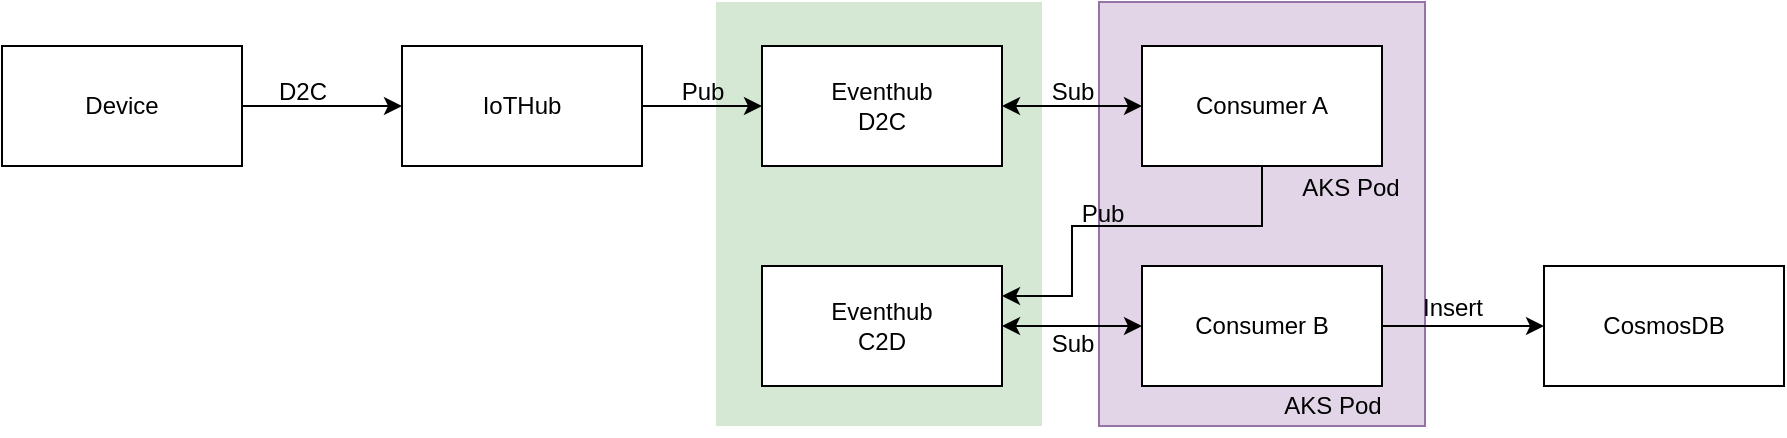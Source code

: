 <mxfile version="26.0.16" pages="4">
  <diagram name="데모환경구성" id="Gy_MAu10I8CRUGXKdw8J">
    <mxGraphModel dx="1434" dy="738" grid="1" gridSize="10" guides="1" tooltips="1" connect="1" arrows="1" fold="1" page="1" pageScale="1" pageWidth="827" pageHeight="1169" math="0" shadow="0">
      <root>
        <mxCell id="0" />
        <mxCell id="1" parent="0" />
        <mxCell id="0w64u3SmMH-cl6TlUpGh-1" value="" style="rounded=0;whiteSpace=wrap;html=1;fillColor=#e1d5e7;strokeColor=#9673a6;" parent="1" vertex="1">
          <mxGeometry x="898.5" y="328" width="163" height="212" as="geometry" />
        </mxCell>
        <mxCell id="YR_MSNFtBX2PaIIzT0BV-8" value="" style="rounded=0;whiteSpace=wrap;html=1;fillColor=#d5e8d4;strokeColor=none;" parent="1" vertex="1">
          <mxGeometry x="707" y="328" width="163" height="212" as="geometry" />
        </mxCell>
        <mxCell id="3QfQ6WHDP116zgrPjMbN-5" style="edgeStyle=orthogonalEdgeStyle;rounded=0;orthogonalLoop=1;jettySize=auto;html=1;" parent="1" source="3QfQ6WHDP116zgrPjMbN-1" target="3QfQ6WHDP116zgrPjMbN-2" edge="1">
          <mxGeometry relative="1" as="geometry" />
        </mxCell>
        <mxCell id="3QfQ6WHDP116zgrPjMbN-1" value="Device" style="rounded=0;whiteSpace=wrap;html=1;" parent="1" vertex="1">
          <mxGeometry x="350" y="350" width="120" height="60" as="geometry" />
        </mxCell>
        <mxCell id="3QfQ6WHDP116zgrPjMbN-6" style="edgeStyle=orthogonalEdgeStyle;rounded=0;orthogonalLoop=1;jettySize=auto;html=1;" parent="1" source="3QfQ6WHDP116zgrPjMbN-2" target="3QfQ6WHDP116zgrPjMbN-3" edge="1">
          <mxGeometry relative="1" as="geometry" />
        </mxCell>
        <mxCell id="3QfQ6WHDP116zgrPjMbN-2" value="IoTHub" style="rounded=0;whiteSpace=wrap;html=1;" parent="1" vertex="1">
          <mxGeometry x="550" y="350" width="120" height="60" as="geometry" />
        </mxCell>
        <mxCell id="3QfQ6WHDP116zgrPjMbN-7" style="edgeStyle=orthogonalEdgeStyle;rounded=0;orthogonalLoop=1;jettySize=auto;html=1;startArrow=classic;startFill=1;" parent="1" source="3QfQ6WHDP116zgrPjMbN-3" target="3QfQ6WHDP116zgrPjMbN-4" edge="1">
          <mxGeometry relative="1" as="geometry" />
        </mxCell>
        <mxCell id="3QfQ6WHDP116zgrPjMbN-3" value="Eventhub&lt;div&gt;D2C&lt;/div&gt;" style="rounded=0;whiteSpace=wrap;html=1;" parent="1" vertex="1">
          <mxGeometry x="730" y="350" width="120" height="60" as="geometry" />
        </mxCell>
        <mxCell id="YR_MSNFtBX2PaIIzT0BV-13" style="edgeStyle=orthogonalEdgeStyle;rounded=0;orthogonalLoop=1;jettySize=auto;html=1;entryX=1;entryY=0.25;entryDx=0;entryDy=0;" parent="1" source="3QfQ6WHDP116zgrPjMbN-4" target="LASlQcamay4YTpXHAxjW-44" edge="1">
          <mxGeometry relative="1" as="geometry">
            <Array as="points">
              <mxPoint x="980" y="440" />
              <mxPoint x="885" y="440" />
              <mxPoint x="885" y="475" />
            </Array>
          </mxGeometry>
        </mxCell>
        <mxCell id="3QfQ6WHDP116zgrPjMbN-4" value="Consumer A" style="rounded=0;whiteSpace=wrap;html=1;" parent="1" vertex="1">
          <mxGeometry x="920" y="350" width="120" height="60" as="geometry" />
        </mxCell>
        <mxCell id="3QfQ6WHDP116zgrPjMbN-8" value="D2C" style="text;html=1;align=center;verticalAlign=middle;resizable=0;points=[];autosize=1;strokeColor=none;fillColor=none;" parent="1" vertex="1">
          <mxGeometry x="475" y="358" width="50" height="30" as="geometry" />
        </mxCell>
        <mxCell id="3QfQ6WHDP116zgrPjMbN-9" value="Pub" style="text;html=1;align=center;verticalAlign=middle;resizable=0;points=[];autosize=1;strokeColor=none;fillColor=none;" parent="1" vertex="1">
          <mxGeometry x="680" y="358" width="40" height="30" as="geometry" />
        </mxCell>
        <mxCell id="3QfQ6WHDP116zgrPjMbN-10" value="Sub" style="text;html=1;align=center;verticalAlign=middle;resizable=0;points=[];autosize=1;strokeColor=none;fillColor=none;" parent="1" vertex="1">
          <mxGeometry x="865" y="358" width="40" height="30" as="geometry" />
        </mxCell>
        <mxCell id="LASlQcamay4YTpXHAxjW-44" value="Eventhub&lt;div&gt;C2D&lt;/div&gt;" style="rounded=0;whiteSpace=wrap;html=1;" parent="1" vertex="1">
          <mxGeometry x="730" y="460" width="120" height="60" as="geometry" />
        </mxCell>
        <mxCell id="YR_MSNFtBX2PaIIzT0BV-1" value="AKS Pod" style="text;html=1;align=center;verticalAlign=middle;resizable=0;points=[];autosize=1;strokeColor=none;fillColor=none;" parent="1" vertex="1">
          <mxGeometry x="989" y="406" width="70" height="30" as="geometry" />
        </mxCell>
        <mxCell id="YR_MSNFtBX2PaIIzT0BV-7" style="edgeStyle=orthogonalEdgeStyle;rounded=0;orthogonalLoop=1;jettySize=auto;html=1;" parent="1" source="YR_MSNFtBX2PaIIzT0BV-2" target="YR_MSNFtBX2PaIIzT0BV-6" edge="1">
          <mxGeometry relative="1" as="geometry" />
        </mxCell>
        <mxCell id="YR_MSNFtBX2PaIIzT0BV-10" style="edgeStyle=orthogonalEdgeStyle;rounded=0;orthogonalLoop=1;jettySize=auto;html=1;startArrow=classic;startFill=1;" parent="1" source="YR_MSNFtBX2PaIIzT0BV-2" target="LASlQcamay4YTpXHAxjW-44" edge="1">
          <mxGeometry relative="1" as="geometry" />
        </mxCell>
        <mxCell id="YR_MSNFtBX2PaIIzT0BV-2" value="Consumer&amp;nbsp;&lt;span style=&quot;background-color: transparent; color: light-dark(rgb(0, 0, 0), rgb(255, 255, 255));&quot;&gt;B&lt;/span&gt;" style="rounded=0;whiteSpace=wrap;html=1;" parent="1" vertex="1">
          <mxGeometry x="920" y="460" width="120" height="60" as="geometry" />
        </mxCell>
        <mxCell id="YR_MSNFtBX2PaIIzT0BV-3" value="AKS Pod" style="text;html=1;align=center;verticalAlign=middle;resizable=0;points=[];autosize=1;strokeColor=none;fillColor=none;" parent="1" vertex="1">
          <mxGeometry x="980" y="515" width="70" height="30" as="geometry" />
        </mxCell>
        <mxCell id="YR_MSNFtBX2PaIIzT0BV-6" value="CosmosDB" style="rounded=0;whiteSpace=wrap;html=1;" parent="1" vertex="1">
          <mxGeometry x="1121" y="460" width="120" height="60" as="geometry" />
        </mxCell>
        <mxCell id="YR_MSNFtBX2PaIIzT0BV-11" value="Sub" style="text;html=1;align=center;verticalAlign=middle;resizable=0;points=[];autosize=1;strokeColor=none;fillColor=none;" parent="1" vertex="1">
          <mxGeometry x="865" y="484" width="40" height="30" as="geometry" />
        </mxCell>
        <mxCell id="YR_MSNFtBX2PaIIzT0BV-12" value="Pub" style="text;html=1;align=center;verticalAlign=middle;resizable=0;points=[];autosize=1;strokeColor=none;fillColor=none;" parent="1" vertex="1">
          <mxGeometry x="880" y="419" width="40" height="30" as="geometry" />
        </mxCell>
        <mxCell id="YR_MSNFtBX2PaIIzT0BV-14" value="Insert" style="text;html=1;align=center;verticalAlign=middle;resizable=0;points=[];autosize=1;strokeColor=none;fillColor=none;" parent="1" vertex="1">
          <mxGeometry x="1050" y="466" width="50" height="30" as="geometry" />
        </mxCell>
      </root>
    </mxGraphModel>
  </diagram>
  <diagram id="63EEbNXd9l58lLF-qReM" name="IoTHub">
    <mxGraphModel dx="2261" dy="738" grid="1" gridSize="10" guides="1" tooltips="1" connect="1" arrows="1" fold="1" page="1" pageScale="1" pageWidth="827" pageHeight="1169" math="0" shadow="0">
      <root>
        <mxCell id="0" />
        <mxCell id="1" parent="0" />
        <mxCell id="2hbVpGD8W-kF15XgmGMa-1" value="" style="outlineConnect=0;dashed=0;verticalLabelPosition=bottom;verticalAlign=top;align=center;html=1;shape=mxgraph.aws3.alexa_enabled_device;fillColor=#5294CF;gradientColor=none;" parent="1" vertex="1">
          <mxGeometry x="20" y="323.25" width="79.5" height="79.5" as="geometry" />
        </mxCell>
        <mxCell id="2hbVpGD8W-kF15XgmGMa-2" value="" style="image;aspect=fixed;html=1;points=[];align=center;fontSize=12;image=img/lib/azure2/iot/IoT_Hub.svg;" parent="1" vertex="1">
          <mxGeometry x="740" y="331" width="64" height="64" as="geometry" />
        </mxCell>
        <mxCell id="2hbVpGD8W-kF15XgmGMa-3" value="" style="image;aspect=fixed;html=1;points=[];align=center;fontSize=12;image=img/lib/azure2/iot/Device_Provisioning_Services.svg;" parent="1" vertex="1">
          <mxGeometry x="410" y="329" width="64" height="66" as="geometry" />
        </mxCell>
        <mxCell id="2hbVpGD8W-kF15XgmGMa-4" value="" style="endArrow=none;dashed=1;html=1;rounded=0;" parent="1" edge="1">
          <mxGeometry width="50" height="50" relative="1" as="geometry">
            <mxPoint x="60" y="740" as="sourcePoint" />
            <mxPoint x="60" y="420" as="targetPoint" />
          </mxGeometry>
        </mxCell>
        <mxCell id="2hbVpGD8W-kF15XgmGMa-5" value="" style="endArrow=none;dashed=1;html=1;rounded=0;" parent="1" edge="1">
          <mxGeometry width="50" height="50" relative="1" as="geometry">
            <mxPoint x="441.5" y="740" as="sourcePoint" />
            <mxPoint x="441.5" y="420" as="targetPoint" />
          </mxGeometry>
        </mxCell>
        <mxCell id="2hbVpGD8W-kF15XgmGMa-6" value="" style="endArrow=none;dashed=1;html=1;rounded=0;" parent="1" edge="1">
          <mxGeometry width="50" height="50" relative="1" as="geometry">
            <mxPoint x="760" y="745" as="sourcePoint" />
            <mxPoint x="760" y="425" as="targetPoint" />
          </mxGeometry>
        </mxCell>
        <mxCell id="2hbVpGD8W-kF15XgmGMa-7" value="" style="endArrow=classic;html=1;rounded=0;" parent="1" edge="1">
          <mxGeometry width="50" height="50" relative="1" as="geometry">
            <mxPoint x="450" y="460" as="sourcePoint" />
            <mxPoint x="750" y="460" as="targetPoint" />
          </mxGeometry>
        </mxCell>
        <mxCell id="2hbVpGD8W-kF15XgmGMa-8" value="Link 연결" style="text;html=1;align=center;verticalAlign=middle;resizable=0;points=[];autosize=1;strokeColor=none;fillColor=none;" parent="1" vertex="1">
          <mxGeometry x="440" y="428" width="70" height="30" as="geometry" />
        </mxCell>
        <mxCell id="2hbVpGD8W-kF15XgmGMa-9" value="" style="endArrow=classic;html=1;rounded=0;" parent="1" edge="1">
          <mxGeometry width="50" height="50" relative="1" as="geometry">
            <mxPoint x="70" y="520" as="sourcePoint" />
            <mxPoint x="430" y="520" as="targetPoint" />
          </mxGeometry>
        </mxCell>
        <mxCell id="2hbVpGD8W-kF15XgmGMa-10" value="연결요청" style="text;html=1;align=center;verticalAlign=middle;resizable=0;points=[];autosize=1;strokeColor=none;fillColor=none;" parent="1" vertex="1">
          <mxGeometry x="245" y="488" width="70" height="30" as="geometry" />
        </mxCell>
        <mxCell id="2hbVpGD8W-kF15XgmGMa-11" value="" style="endArrow=classic;html=1;rounded=0;" parent="1" edge="1">
          <mxGeometry width="50" height="50" relative="1" as="geometry">
            <mxPoint x="430" y="584" as="sourcePoint" />
            <mxPoint x="80" y="584" as="targetPoint" />
          </mxGeometry>
        </mxCell>
        <mxCell id="2hbVpGD8W-kF15XgmGMa-12" value="IoTHub 연결정보 전송" style="text;html=1;align=center;verticalAlign=middle;resizable=0;points=[];autosize=1;strokeColor=none;fillColor=none;" parent="1" vertex="1">
          <mxGeometry x="140" y="548" width="140" height="30" as="geometry" />
        </mxCell>
        <mxCell id="2hbVpGD8W-kF15XgmGMa-13" value="" style="endArrow=classic;html=1;rounded=0;" parent="1" edge="1">
          <mxGeometry width="50" height="50" relative="1" as="geometry">
            <mxPoint x="70" y="640" as="sourcePoint" />
            <mxPoint x="740" y="640" as="targetPoint" />
          </mxGeometry>
        </mxCell>
        <mxCell id="2hbVpGD8W-kF15XgmGMa-14" value="IoTHub 연결 요청 Connected" style="text;html=1;align=center;verticalAlign=middle;resizable=0;points=[];autosize=1;strokeColor=none;fillColor=none;" parent="1" vertex="1">
          <mxGeometry x="70" y="608" width="180" height="30" as="geometry" />
        </mxCell>
        <mxCell id="UHLiWC09wlbx7368hRoC-2" style="edgeStyle=orthogonalEdgeStyle;rounded=0;orthogonalLoop=1;jettySize=auto;html=1;" parent="1" source="UHLiWC09wlbx7368hRoC-3" target="UHLiWC09wlbx7368hRoC-5" edge="1">
          <mxGeometry relative="1" as="geometry">
            <Array as="points">
              <mxPoint x="160" y="1010" />
              <mxPoint x="160" y="1010" />
            </Array>
          </mxGeometry>
        </mxCell>
        <mxCell id="UHLiWC09wlbx7368hRoC-3" value="Device" style="rounded=0;whiteSpace=wrap;html=1;" parent="1" vertex="1">
          <mxGeometry x="-10" y="1000" width="120" height="30" as="geometry" />
        </mxCell>
        <mxCell id="UHLiWC09wlbx7368hRoC-4" style="edgeStyle=orthogonalEdgeStyle;rounded=0;orthogonalLoop=1;jettySize=auto;html=1;entryX=0;entryY=0.5;entryDx=0;entryDy=0;" parent="1" source="UHLiWC09wlbx7368hRoC-5" target="UHLiWC09wlbx7368hRoC-6" edge="1">
          <mxGeometry relative="1" as="geometry">
            <Array as="points">
              <mxPoint x="480" y="1015" />
              <mxPoint x="480" y="935" />
            </Array>
          </mxGeometry>
        </mxCell>
        <mxCell id="cKv4bgWYW7p84ZU6TEcU-6" style="edgeStyle=orthogonalEdgeStyle;rounded=0;orthogonalLoop=1;jettySize=auto;html=1;entryX=0;entryY=0.5;entryDx=0;entryDy=0;" parent="1" source="UHLiWC09wlbx7368hRoC-5" target="UHLiWC09wlbx7368hRoC-12" edge="1">
          <mxGeometry relative="1" as="geometry">
            <Array as="points">
              <mxPoint x="480" y="1015" />
              <mxPoint x="480" y="1095" />
            </Array>
          </mxGeometry>
        </mxCell>
        <mxCell id="UHLiWC09wlbx7368hRoC-5" value="IoTHub" style="rounded=0;whiteSpace=wrap;html=1;" parent="1" vertex="1">
          <mxGeometry x="340" y="1000" width="120" height="30" as="geometry" />
        </mxCell>
        <mxCell id="UHLiWC09wlbx7368hRoC-17" style="edgeStyle=orthogonalEdgeStyle;rounded=0;orthogonalLoop=1;jettySize=auto;html=1;entryX=0;entryY=0.5;entryDx=0;entryDy=0;" parent="1" source="UHLiWC09wlbx7368hRoC-6" target="UHLiWC09wlbx7368hRoC-16" edge="1">
          <mxGeometry relative="1" as="geometry" />
        </mxCell>
        <mxCell id="UHLiWC09wlbx7368hRoC-6" value="Eventhub" style="rounded=0;whiteSpace=wrap;html=1;" parent="1" vertex="1">
          <mxGeometry x="560" y="920" width="120" height="30" as="geometry" />
        </mxCell>
        <mxCell id="UHLiWC09wlbx7368hRoC-7" value="&lt;div&gt;2) Device Twin Change Events&lt;/div&gt;" style="text;html=1;align=center;verticalAlign=middle;resizable=0;points=[];autosize=1;strokeColor=none;fillColor=none;" parent="1" vertex="1">
          <mxGeometry x="130" y="1020" width="190" height="30" as="geometry" />
        </mxCell>
        <mxCell id="UHLiWC09wlbx7368hRoC-8" value="1) Device Telemetry Message" style="text;html=1;align=center;verticalAlign=middle;resizable=0;points=[];autosize=1;strokeColor=none;fillColor=none;" parent="1" vertex="1">
          <mxGeometry x="135" y="980" width="180" height="30" as="geometry" />
        </mxCell>
        <mxCell id="UHLiWC09wlbx7368hRoC-9" style="edgeStyle=orthogonalEdgeStyle;rounded=0;orthogonalLoop=1;jettySize=auto;html=1;" parent="1" edge="1">
          <mxGeometry relative="1" as="geometry">
            <mxPoint x="110" y="1020" as="sourcePoint" />
            <mxPoint x="340" y="1020" as="targetPoint" />
            <Array as="points">
              <mxPoint x="160" y="1020" />
              <mxPoint x="160" y="1020" />
            </Array>
          </mxGeometry>
        </mxCell>
        <mxCell id="UHLiWC09wlbx7368hRoC-10" value="Routing" style="text;html=1;align=center;verticalAlign=middle;resizable=0;points=[];autosize=1;strokeColor=none;fillColor=none;" parent="1" vertex="1">
          <mxGeometry x="474" y="910" width="60" height="30" as="geometry" />
        </mxCell>
        <mxCell id="UHLiWC09wlbx7368hRoC-19" style="edgeStyle=orthogonalEdgeStyle;rounded=0;orthogonalLoop=1;jettySize=auto;html=1;" parent="1" source="UHLiWC09wlbx7368hRoC-12" target="UHLiWC09wlbx7368hRoC-18" edge="1">
          <mxGeometry relative="1" as="geometry" />
        </mxCell>
        <mxCell id="UHLiWC09wlbx7368hRoC-12" value="Eventhub" style="rounded=0;whiteSpace=wrap;html=1;" parent="1" vertex="1">
          <mxGeometry x="560" y="1080" width="120" height="30" as="geometry" />
        </mxCell>
        <mxCell id="UHLiWC09wlbx7368hRoC-13" value="Routing" style="text;html=1;align=center;verticalAlign=middle;resizable=0;points=[];autosize=1;strokeColor=none;fillColor=none;" parent="1" vertex="1">
          <mxGeometry x="474" y="1090" width="60" height="30" as="geometry" />
        </mxCell>
        <mxCell id="UHLiWC09wlbx7368hRoC-16" value="AKS Pod" style="rounded=0;whiteSpace=wrap;html=1;" parent="1" vertex="1">
          <mxGeometry x="730" y="920" width="120" height="30" as="geometry" />
        </mxCell>
        <mxCell id="UHLiWC09wlbx7368hRoC-18" value="AKS Pod" style="rounded=0;whiteSpace=wrap;html=1;" parent="1" vertex="1">
          <mxGeometry x="735" y="1080" width="120" height="30" as="geometry" />
        </mxCell>
        <mxCell id="UHLiWC09wlbx7368hRoC-21" value="D2C 메시지 처리" style="text;html=1;align=center;verticalAlign=middle;resizable=0;points=[];autosize=1;strokeColor=none;fillColor=none;" parent="1" vertex="1">
          <mxGeometry x="735" y="890" width="110" height="30" as="geometry" />
        </mxCell>
        <mxCell id="UHLiWC09wlbx7368hRoC-22" value="Twin 메시지 처리" style="text;html=1;align=center;verticalAlign=middle;resizable=0;points=[];autosize=1;strokeColor=none;fillColor=none;" parent="1" vertex="1">
          <mxGeometry x="740" y="1050" width="110" height="30" as="geometry" />
        </mxCell>
        <mxCell id="cKv4bgWYW7p84ZU6TEcU-1" value="" style="endArrow=none;html=1;rounded=0;startArrow=classic;startFill=0;" parent="1" edge="1">
          <mxGeometry width="50" height="50" relative="1" as="geometry">
            <mxPoint x="70" y="670" as="sourcePoint" />
            <mxPoint x="740" y="670" as="targetPoint" />
          </mxGeometry>
        </mxCell>
        <mxCell id="cKv4bgWYW7p84ZU6TEcU-2" value="Twin Change Event - Desired 전달" style="text;html=1;align=center;verticalAlign=middle;resizable=0;points=[];autosize=1;strokeColor=none;fillColor=none;" parent="1" vertex="1">
          <mxGeometry x="545" y="646" width="210" height="30" as="geometry" />
        </mxCell>
        <mxCell id="cKv4bgWYW7p84ZU6TEcU-3" value="" style="endArrow=classic;html=1;rounded=0;startArrow=none;startFill=0;endFill=1;" parent="1" edge="1">
          <mxGeometry width="50" height="50" relative="1" as="geometry">
            <mxPoint x="70" y="720" as="sourcePoint" />
            <mxPoint x="740" y="720" as="targetPoint" />
          </mxGeometry>
        </mxCell>
        <mxCell id="cKv4bgWYW7p84ZU6TEcU-4" value="Twin Change Event - Reported 전달" style="text;html=1;align=center;verticalAlign=middle;resizable=0;points=[];autosize=1;strokeColor=none;fillColor=none;" parent="1" vertex="1">
          <mxGeometry x="70" y="690" width="210" height="30" as="geometry" />
        </mxCell>
      </root>
    </mxGraphModel>
  </diagram>
  <diagram id="M0BhFZu0r24gku4almAI" name="Eventhub">
    <mxGraphModel dx="1434" dy="738" grid="1" gridSize="10" guides="1" tooltips="1" connect="1" arrows="1" fold="1" page="1" pageScale="1" pageWidth="827" pageHeight="1169" math="0" shadow="0">
      <root>
        <mxCell id="0" />
        <mxCell id="1" parent="0" />
        <mxCell id="eOPevNgycxf80g2ltMbL-1" value="Partition" style="rounded=0;whiteSpace=wrap;html=1;" parent="1" vertex="1">
          <mxGeometry x="90" y="270" width="120" height="30" as="geometry" />
        </mxCell>
        <mxCell id="n-RJKLV1HB8E8sAymLWs-14" style="edgeStyle=orthogonalEdgeStyle;rounded=0;orthogonalLoop=1;jettySize=auto;html=1;entryX=1;entryY=0.5;entryDx=0;entryDy=0;fillColor=#d5e8d4;strokeColor=#82b366;" parent="1" source="eOPevNgycxf80g2ltMbL-5" target="eOPevNgycxf80g2ltMbL-18" edge="1">
          <mxGeometry relative="1" as="geometry" />
        </mxCell>
        <mxCell id="eOPevNgycxf80g2ltMbL-5" value="ConsumerGroup A" style="rounded=0;whiteSpace=wrap;html=1;fillColor=#d5e8d4;strokeColor=#82b366;" parent="1" vertex="1">
          <mxGeometry x="310" y="230.0" width="120" height="30" as="geometry" />
        </mxCell>
        <mxCell id="eOPevNgycxf80g2ltMbL-6" style="edgeStyle=orthogonalEdgeStyle;rounded=0;orthogonalLoop=1;jettySize=auto;html=1;entryX=1;entryY=0.5;entryDx=0;entryDy=0;fillColor=#d5e8d4;strokeColor=#82b366;" parent="1" source="eOPevNgycxf80g2ltMbL-7" target="eOPevNgycxf80g2ltMbL-5" edge="1">
          <mxGeometry relative="1" as="geometry" />
        </mxCell>
        <mxCell id="n-RJKLV1HB8E8sAymLWs-15" style="edgeStyle=orthogonalEdgeStyle;rounded=0;orthogonalLoop=1;jettySize=auto;html=1;entryX=1;entryY=0.75;entryDx=0;entryDy=0;" parent="1" source="eOPevNgycxf80g2ltMbL-7" target="eOPevNgycxf80g2ltMbL-14" edge="1">
          <mxGeometry relative="1" as="geometry">
            <Array as="points">
              <mxPoint x="570" y="123" />
            </Array>
          </mxGeometry>
        </mxCell>
        <mxCell id="eOPevNgycxf80g2ltMbL-7" value="Consumer Process" style="rounded=0;whiteSpace=wrap;html=1;fillColor=#f5f5f5;strokeColor=#666666;fontColor=#333333;" parent="1" vertex="1">
          <mxGeometry x="510" y="190" width="120" height="30" as="geometry" />
        </mxCell>
        <mxCell id="eOPevNgycxf80g2ltMbL-8" style="edgeStyle=orthogonalEdgeStyle;rounded=0;orthogonalLoop=1;jettySize=auto;html=1;entryX=1;entryY=0.5;entryDx=0;entryDy=0;" parent="1" source="eOPevNgycxf80g2ltMbL-9" target="eOPevNgycxf80g2ltMbL-5" edge="1">
          <mxGeometry relative="1" as="geometry" />
        </mxCell>
        <mxCell id="eOPevNgycxf80g2ltMbL-9" value="Consumer Process" style="rounded=0;whiteSpace=wrap;html=1;fillColor=#f5f5f5;fontColor=#333333;strokeColor=#666666;" parent="1" vertex="1">
          <mxGeometry x="510" y="230.0" width="120" height="30" as="geometry" />
        </mxCell>
        <mxCell id="eOPevNgycxf80g2ltMbL-10" style="edgeStyle=orthogonalEdgeStyle;rounded=0;orthogonalLoop=1;jettySize=auto;html=1;entryX=1;entryY=0.5;entryDx=0;entryDy=0;" parent="1" target="eOPevNgycxf80g2ltMbL-5" edge="1">
          <mxGeometry relative="1" as="geometry">
            <mxPoint x="510" y="285.029" as="sourcePoint" />
          </mxGeometry>
        </mxCell>
        <mxCell id="eOPevNgycxf80g2ltMbL-11" value="Consumer Process" style="rounded=0;whiteSpace=wrap;html=1;fillColor=#f5f5f5;fontColor=#333333;strokeColor=#666666;" parent="1" vertex="1">
          <mxGeometry x="510" y="275.03" width="120" height="30" as="geometry" />
        </mxCell>
        <mxCell id="eOPevNgycxf80g2ltMbL-14" value="Storage Blob" style="rounded=0;whiteSpace=wrap;html=1;" parent="1" vertex="1">
          <mxGeometry x="300" y="100.0" width="120" height="30" as="geometry" />
        </mxCell>
        <mxCell id="eOPevNgycxf80g2ltMbL-15" value="(Partition) Offset" style="text;html=1;align=center;verticalAlign=middle;resizable=0;points=[];autosize=1;strokeColor=none;fillColor=none;" parent="1" vertex="1">
          <mxGeometry x="325" y="50" width="110" height="30" as="geometry" />
        </mxCell>
        <mxCell id="eOPevNgycxf80g2ltMbL-16" value="(Partition) Ownership" style="text;html=1;align=center;verticalAlign=middle;resizable=0;points=[];autosize=1;strokeColor=none;fillColor=none;" parent="1" vertex="1">
          <mxGeometry x="300" y="70" width="140" height="30" as="geometry" />
        </mxCell>
        <mxCell id="eOPevNgycxf80g2ltMbL-17" value="Partition" style="rounded=0;whiteSpace=wrap;html=1;" parent="1" vertex="1">
          <mxGeometry x="90" y="230.0" width="120" height="30" as="geometry" />
        </mxCell>
        <mxCell id="eOPevNgycxf80g2ltMbL-18" value="Partition" style="rounded=0;whiteSpace=wrap;html=1;fillColor=#d5e8d4;strokeColor=#82b366;" parent="1" vertex="1">
          <mxGeometry x="90" y="190.0" width="120" height="30" as="geometry" />
        </mxCell>
        <mxCell id="n-RJKLV1HB8E8sAymLWs-2" style="edgeStyle=orthogonalEdgeStyle;rounded=0;orthogonalLoop=1;jettySize=auto;html=1;entryX=1;entryY=0.75;entryDx=0;entryDy=0;fillColor=#dae8fc;strokeColor=#6c8ebf;" parent="1" source="eOPevNgycxf80g2ltMbL-19" target="eOPevNgycxf80g2ltMbL-18" edge="1">
          <mxGeometry relative="1" as="geometry" />
        </mxCell>
        <mxCell id="eOPevNgycxf80g2ltMbL-19" value="ConsumerGroup B" style="rounded=0;whiteSpace=wrap;html=1;fillColor=#dae8fc;strokeColor=#6c8ebf;" parent="1" vertex="1">
          <mxGeometry x="310" y="305.03" width="120" height="30" as="geometry" />
        </mxCell>
        <mxCell id="n-RJKLV1HB8E8sAymLWs-4" style="edgeStyle=orthogonalEdgeStyle;rounded=0;orthogonalLoop=1;jettySize=auto;html=1;entryX=1;entryY=0.5;entryDx=0;entryDy=0;fillColor=#dae8fc;strokeColor=#6c8ebf;" parent="1" source="n-RJKLV1HB8E8sAymLWs-5" target="eOPevNgycxf80g2ltMbL-19" edge="1">
          <mxGeometry relative="1" as="geometry">
            <mxPoint x="430" y="375" as="targetPoint" />
          </mxGeometry>
        </mxCell>
        <mxCell id="n-RJKLV1HB8E8sAymLWs-5" value="Consumer Process" style="rounded=0;whiteSpace=wrap;html=1;fillColor=#f5f5f5;strokeColor=#666666;fontColor=#333333;" parent="1" vertex="1">
          <mxGeometry x="510" y="320" width="120" height="30" as="geometry" />
        </mxCell>
        <mxCell id="n-RJKLV1HB8E8sAymLWs-6" style="edgeStyle=orthogonalEdgeStyle;rounded=0;orthogonalLoop=1;jettySize=auto;html=1;entryX=1;entryY=0.5;entryDx=0;entryDy=0;" parent="1" source="n-RJKLV1HB8E8sAymLWs-7" target="eOPevNgycxf80g2ltMbL-19" edge="1">
          <mxGeometry relative="1" as="geometry">
            <mxPoint x="430" y="375" as="targetPoint" />
          </mxGeometry>
        </mxCell>
        <mxCell id="n-RJKLV1HB8E8sAymLWs-7" value="Consumer Process" style="rounded=0;whiteSpace=wrap;html=1;fillColor=#f5f5f5;fontColor=#333333;strokeColor=#666666;" parent="1" vertex="1">
          <mxGeometry x="510" y="360" width="120" height="30" as="geometry" />
        </mxCell>
        <mxCell id="n-RJKLV1HB8E8sAymLWs-8" style="edgeStyle=orthogonalEdgeStyle;rounded=0;orthogonalLoop=1;jettySize=auto;html=1;entryX=1;entryY=0.5;entryDx=0;entryDy=0;" parent="1" target="eOPevNgycxf80g2ltMbL-19" edge="1">
          <mxGeometry relative="1" as="geometry">
            <mxPoint x="510" y="415.029" as="sourcePoint" />
            <mxPoint x="430" y="375" as="targetPoint" />
          </mxGeometry>
        </mxCell>
        <mxCell id="n-RJKLV1HB8E8sAymLWs-9" value="Consumer Process" style="rounded=0;whiteSpace=wrap;html=1;fillColor=#f5f5f5;fontColor=#333333;strokeColor=#666666;" parent="1" vertex="1">
          <mxGeometry x="510" y="405.03" width="120" height="30" as="geometry" />
        </mxCell>
        <mxCell id="n-RJKLV1HB8E8sAymLWs-10" value="Partition" style="rounded=0;whiteSpace=wrap;html=1;" parent="1" vertex="1">
          <mxGeometry x="90" y="310" width="120" height="30" as="geometry" />
        </mxCell>
        <mxCell id="n-RJKLV1HB8E8sAymLWs-11" value="Partition" style="rounded=0;whiteSpace=wrap;html=1;" parent="1" vertex="1">
          <mxGeometry x="90" y="350" width="120" height="30" as="geometry" />
        </mxCell>
        <mxCell id="n-RJKLV1HB8E8sAymLWs-12" value="Partition" style="rounded=0;whiteSpace=wrap;html=1;" parent="1" vertex="1">
          <mxGeometry x="90" y="390" width="120" height="30" as="geometry" />
        </mxCell>
        <mxCell id="n-RJKLV1HB8E8sAymLWs-13" value="Partition" style="rounded=0;whiteSpace=wrap;html=1;" parent="1" vertex="1">
          <mxGeometry x="90" y="430" width="120" height="30" as="geometry" />
        </mxCell>
        <mxCell id="n-RJKLV1HB8E8sAymLWs-16" value="Record Offset" style="text;html=1;align=center;verticalAlign=middle;resizable=0;points=[];autosize=1;strokeColor=none;fillColor=none;" parent="1" vertex="1">
          <mxGeometry x="460" y="98" width="100" height="30" as="geometry" />
        </mxCell>
        <mxCell id="RHlTa7bVfqyk_7Qsz7CD-1" value="*5 Consumer Group/Partition&lt;div&gt;*1 TU: 1 MB/s (1000 events/s) | 2 MB/s (4096 events/s)&lt;/div&gt;" style="text;html=1;align=left;verticalAlign=middle;resizable=0;points=[];autosize=1;strokeColor=none;fillColor=none;fontStyle=1" parent="1" vertex="1">
          <mxGeometry x="5" y="150" width="320" height="40" as="geometry" />
        </mxCell>
      </root>
    </mxGraphModel>
  </diagram>
  <diagram id="P8rku0sG6-uAXeVYvgaL" name="HA">
    <mxGraphModel dx="1434" dy="738" grid="1" gridSize="10" guides="1" tooltips="1" connect="1" arrows="1" fold="1" page="1" pageScale="1" pageWidth="827" pageHeight="1169" math="0" shadow="0">
      <root>
        <mxCell id="0" />
        <mxCell id="1" parent="0" />
        <mxCell id="Iscw2WWDRv90DnXsVgPq-26" value="" style="rounded=0;whiteSpace=wrap;html=1;fillColor=none;dashed=1;dashPattern=8 8;" vertex="1" parent="1">
          <mxGeometry x="750" y="232" width="410" height="288" as="geometry" />
        </mxCell>
        <mxCell id="Iscw2WWDRv90DnXsVgPq-9" value="" style="rounded=0;whiteSpace=wrap;html=1;fillColor=none;dashed=1;dashPattern=8 8;" vertex="1" parent="1">
          <mxGeometry x="190" y="240" width="460" height="260" as="geometry" />
        </mxCell>
        <mxCell id="a7tb3PyIe0yYbaUcolvB-2" value="VM 1" style="rounded=0;whiteSpace=wrap;html=1;" parent="1" vertex="1">
          <mxGeometry x="290" y="300" width="60" height="60" as="geometry" />
        </mxCell>
        <mxCell id="Iscw2WWDRv90DnXsVgPq-5" style="edgeStyle=orthogonalEdgeStyle;rounded=0;orthogonalLoop=1;jettySize=auto;html=1;endArrow=none;startFill=0;" edge="1" parent="1" source="a7tb3PyIe0yYbaUcolvB-4" target="Iscw2WWDRv90DnXsVgPq-3">
          <mxGeometry relative="1" as="geometry" />
        </mxCell>
        <mxCell id="a7tb3PyIe0yYbaUcolvB-4" value="VM 2" style="rounded=0;whiteSpace=wrap;html=1;" parent="1" vertex="1">
          <mxGeometry x="490" y="300" width="60" height="60" as="geometry" />
        </mxCell>
        <mxCell id="a7tb3PyIe0yYbaUcolvB-6" style="edgeStyle=orthogonalEdgeStyle;rounded=0;orthogonalLoop=1;jettySize=auto;html=1;" parent="1" source="a7tb3PyIe0yYbaUcolvB-5" target="a7tb3PyIe0yYbaUcolvB-2" edge="1">
          <mxGeometry relative="1" as="geometry">
            <Array as="points">
              <mxPoint x="320" y="160" />
            </Array>
          </mxGeometry>
        </mxCell>
        <mxCell id="a7tb3PyIe0yYbaUcolvB-7" style="edgeStyle=orthogonalEdgeStyle;rounded=0;orthogonalLoop=1;jettySize=auto;html=1;" parent="1" source="a7tb3PyIe0yYbaUcolvB-5" target="a7tb3PyIe0yYbaUcolvB-4" edge="1">
          <mxGeometry relative="1" as="geometry">
            <Array as="points">
              <mxPoint x="520" y="160" />
            </Array>
          </mxGeometry>
        </mxCell>
        <mxCell id="a7tb3PyIe0yYbaUcolvB-5" value="LB" style="rounded=0;whiteSpace=wrap;html=1;" parent="1" vertex="1">
          <mxGeometry x="370" y="140" width="110" height="40" as="geometry" />
        </mxCell>
        <mxCell id="Iscw2WWDRv90DnXsVgPq-1" value="" style="rounded=0;whiteSpace=wrap;html=1;fillColor=none;dashed=1;dashPattern=8 8;" vertex="1" parent="1">
          <mxGeometry x="255" y="270" width="130" height="190" as="geometry" />
        </mxCell>
        <mxCell id="Iscw2WWDRv90DnXsVgPq-2" value="Disk" style="shape=cylinder3;whiteSpace=wrap;html=1;boundedLbl=1;backgroundOutline=1;size=15;" vertex="1" parent="1">
          <mxGeometry x="295" y="390" width="50" height="60" as="geometry" />
        </mxCell>
        <mxCell id="Iscw2WWDRv90DnXsVgPq-3" value="Disk" style="shape=cylinder3;whiteSpace=wrap;html=1;boundedLbl=1;backgroundOutline=1;size=15;" vertex="1" parent="1">
          <mxGeometry x="495" y="390" width="50" height="60" as="geometry" />
        </mxCell>
        <mxCell id="Iscw2WWDRv90DnXsVgPq-4" style="edgeStyle=orthogonalEdgeStyle;rounded=0;orthogonalLoop=1;jettySize=auto;html=1;entryX=0.5;entryY=0;entryDx=0;entryDy=0;entryPerimeter=0;endArrow=none;startFill=0;" edge="1" parent="1" source="a7tb3PyIe0yYbaUcolvB-2" target="Iscw2WWDRv90DnXsVgPq-2">
          <mxGeometry relative="1" as="geometry" />
        </mxCell>
        <mxCell id="Iscw2WWDRv90DnXsVgPq-6" value="AVZone 1" style="text;html=1;align=center;verticalAlign=middle;resizable=0;points=[];autosize=1;strokeColor=none;fillColor=none;" vertex="1" parent="1">
          <mxGeometry x="280" y="460" width="80" height="30" as="geometry" />
        </mxCell>
        <mxCell id="Iscw2WWDRv90DnXsVgPq-7" value="" style="rounded=0;whiteSpace=wrap;html=1;fillColor=none;dashed=1;dashPattern=8 8;" vertex="1" parent="1">
          <mxGeometry x="455" y="270" width="130" height="190" as="geometry" />
        </mxCell>
        <mxCell id="Iscw2WWDRv90DnXsVgPq-8" value="AVZone 2" style="text;html=1;align=center;verticalAlign=middle;resizable=0;points=[];autosize=1;strokeColor=none;fillColor=none;" vertex="1" parent="1">
          <mxGeometry x="480" y="460" width="80" height="30" as="geometry" />
        </mxCell>
        <mxCell id="Iscw2WWDRv90DnXsVgPq-10" value="Region" style="text;html=1;align=center;verticalAlign=middle;resizable=0;points=[];autosize=1;strokeColor=none;fillColor=none;" vertex="1" parent="1">
          <mxGeometry x="180" y="210" width="60" height="30" as="geometry" />
        </mxCell>
        <mxCell id="Iscw2WWDRv90DnXsVgPq-11" value="" style="rounded=0;whiteSpace=wrap;html=1;fillColor=none;dashed=1;dashPattern=8 8;" vertex="1" parent="1">
          <mxGeometry x="770" y="260" width="370" height="240" as="geometry" />
        </mxCell>
        <mxCell id="Iscw2WWDRv90DnXsVgPq-12" value="VM 1" style="rounded=0;whiteSpace=wrap;html=1;" vertex="1" parent="1">
          <mxGeometry x="825" y="300" width="60" height="60" as="geometry" />
        </mxCell>
        <mxCell id="Iscw2WWDRv90DnXsVgPq-13" style="edgeStyle=orthogonalEdgeStyle;rounded=0;orthogonalLoop=1;jettySize=auto;html=1;endArrow=none;startFill=0;" edge="1" parent="1" source="Iscw2WWDRv90DnXsVgPq-14" target="Iscw2WWDRv90DnXsVgPq-20">
          <mxGeometry relative="1" as="geometry" />
        </mxCell>
        <mxCell id="Iscw2WWDRv90DnXsVgPq-14" value="VM 2" style="rounded=0;whiteSpace=wrap;html=1;" vertex="1" parent="1">
          <mxGeometry x="1025" y="300" width="60" height="60" as="geometry" />
        </mxCell>
        <mxCell id="Iscw2WWDRv90DnXsVgPq-15" style="edgeStyle=orthogonalEdgeStyle;rounded=0;orthogonalLoop=1;jettySize=auto;html=1;" edge="1" parent="1" source="Iscw2WWDRv90DnXsVgPq-17" target="Iscw2WWDRv90DnXsVgPq-12">
          <mxGeometry relative="1" as="geometry">
            <Array as="points">
              <mxPoint x="855" y="160" />
            </Array>
          </mxGeometry>
        </mxCell>
        <mxCell id="Iscw2WWDRv90DnXsVgPq-16" style="edgeStyle=orthogonalEdgeStyle;rounded=0;orthogonalLoop=1;jettySize=auto;html=1;" edge="1" parent="1" source="Iscw2WWDRv90DnXsVgPq-17" target="Iscw2WWDRv90DnXsVgPq-14">
          <mxGeometry relative="1" as="geometry">
            <Array as="points">
              <mxPoint x="1055" y="160" />
            </Array>
          </mxGeometry>
        </mxCell>
        <mxCell id="Iscw2WWDRv90DnXsVgPq-17" value="LB" style="rounded=0;whiteSpace=wrap;html=1;" vertex="1" parent="1">
          <mxGeometry x="905" y="140" width="110" height="40" as="geometry" />
        </mxCell>
        <mxCell id="Iscw2WWDRv90DnXsVgPq-18" value="" style="rounded=0;whiteSpace=wrap;html=1;fillColor=none;dashed=1;dashPattern=8 8;" vertex="1" parent="1">
          <mxGeometry x="790" y="270" width="130" height="190" as="geometry" />
        </mxCell>
        <mxCell id="Iscw2WWDRv90DnXsVgPq-19" value="Disk" style="shape=cylinder3;whiteSpace=wrap;html=1;boundedLbl=1;backgroundOutline=1;size=15;" vertex="1" parent="1">
          <mxGeometry x="830" y="390" width="50" height="60" as="geometry" />
        </mxCell>
        <mxCell id="Iscw2WWDRv90DnXsVgPq-20" value="Disk" style="shape=cylinder3;whiteSpace=wrap;html=1;boundedLbl=1;backgroundOutline=1;size=15;" vertex="1" parent="1">
          <mxGeometry x="1030" y="390" width="50" height="60" as="geometry" />
        </mxCell>
        <mxCell id="Iscw2WWDRv90DnXsVgPq-21" style="edgeStyle=orthogonalEdgeStyle;rounded=0;orthogonalLoop=1;jettySize=auto;html=1;entryX=0.5;entryY=0;entryDx=0;entryDy=0;entryPerimeter=0;endArrow=none;startFill=0;" edge="1" parent="1" source="Iscw2WWDRv90DnXsVgPq-12" target="Iscw2WWDRv90DnXsVgPq-19">
          <mxGeometry relative="1" as="geometry" />
        </mxCell>
        <mxCell id="Iscw2WWDRv90DnXsVgPq-22" value="Fault&lt;div&gt;Domain 1&lt;/div&gt;" style="text;html=1;align=center;verticalAlign=middle;resizable=0;points=[];autosize=1;strokeColor=none;fillColor=none;" vertex="1" parent="1">
          <mxGeometry x="820" y="460" width="70" height="40" as="geometry" />
        </mxCell>
        <mxCell id="Iscw2WWDRv90DnXsVgPq-23" value="" style="rounded=0;whiteSpace=wrap;html=1;fillColor=none;dashed=1;dashPattern=8 8;" vertex="1" parent="1">
          <mxGeometry x="990" y="270" width="130" height="190" as="geometry" />
        </mxCell>
        <mxCell id="Iscw2WWDRv90DnXsVgPq-24" value="Fault&lt;div&gt;Domain 2&lt;/div&gt;" style="text;html=1;align=center;verticalAlign=middle;resizable=0;points=[];autosize=1;strokeColor=none;fillColor=none;" vertex="1" parent="1">
          <mxGeometry x="1020" y="460" width="70" height="40" as="geometry" />
        </mxCell>
        <mxCell id="Iscw2WWDRv90DnXsVgPq-25" value="AVSet" style="text;html=1;align=center;verticalAlign=middle;resizable=0;points=[];autosize=1;strokeColor=none;fillColor=none;" vertex="1" parent="1">
          <mxGeometry x="756" y="232" width="60" height="30" as="geometry" />
        </mxCell>
        <mxCell id="Iscw2WWDRv90DnXsVgPq-27" value="Zone" style="text;html=1;align=center;verticalAlign=middle;resizable=0;points=[];autosize=1;strokeColor=none;fillColor=none;" vertex="1" parent="1">
          <mxGeometry x="740" y="202" width="50" height="30" as="geometry" />
        </mxCell>
        <mxCell id="Iscw2WWDRv90DnXsVgPq-28" value="" style="rounded=0;whiteSpace=wrap;html=1;fillColor=none;dashed=1;dashPattern=8 8;" vertex="1" parent="1">
          <mxGeometry x="730" y="202" width="450" height="328" as="geometry" />
        </mxCell>
        <mxCell id="Iscw2WWDRv90DnXsVgPq-29" value="Region" style="text;html=1;align=center;verticalAlign=middle;resizable=0;points=[];autosize=1;strokeColor=none;fillColor=none;" vertex="1" parent="1">
          <mxGeometry x="720" y="172" width="60" height="30" as="geometry" />
        </mxCell>
      </root>
    </mxGraphModel>
  </diagram>
</mxfile>

